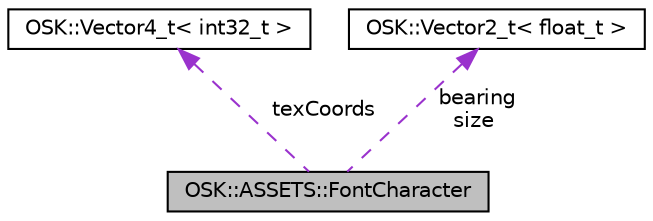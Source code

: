 digraph "OSK::ASSETS::FontCharacter"
{
 // LATEX_PDF_SIZE
  edge [fontname="Helvetica",fontsize="10",labelfontname="Helvetica",labelfontsize="10"];
  node [fontname="Helvetica",fontsize="10",shape=record];
  Node1 [label="OSK::ASSETS::FontCharacter",height=0.2,width=0.4,color="black", fillcolor="grey75", style="filled", fontcolor="black",tooltip="Información básica de un carácter de una instancia de fuente en concreto."];
  Node2 -> Node1 [dir="back",color="darkorchid3",fontsize="10",style="dashed",label=" texCoords" ];
  Node2 [label="OSK::Vector4_t\< int32_t \>",height=0.2,width=0.4,color="black", fillcolor="white", style="filled",URL="$class_o_s_k_1_1_vector4__t.html",tooltip=" "];
  Node3 -> Node1 [dir="back",color="darkorchid3",fontsize="10",style="dashed",label=" bearing\nsize" ];
  Node3 [label="OSK::Vector2_t\< float_t \>",height=0.2,width=0.4,color="black", fillcolor="white", style="filled",URL="$class_o_s_k_1_1_vector2__t.html",tooltip=" "];
}
